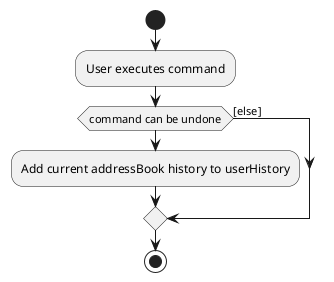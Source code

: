 @startuml
start
:User executes command;

'Since the beta syntax does not support placing the condition outside the
'diamond we place it as the true branch instead.

if (command can be undone) then
    :Add current addressBook history to userHistory;
else ([else])
endif
stop
@enduml

